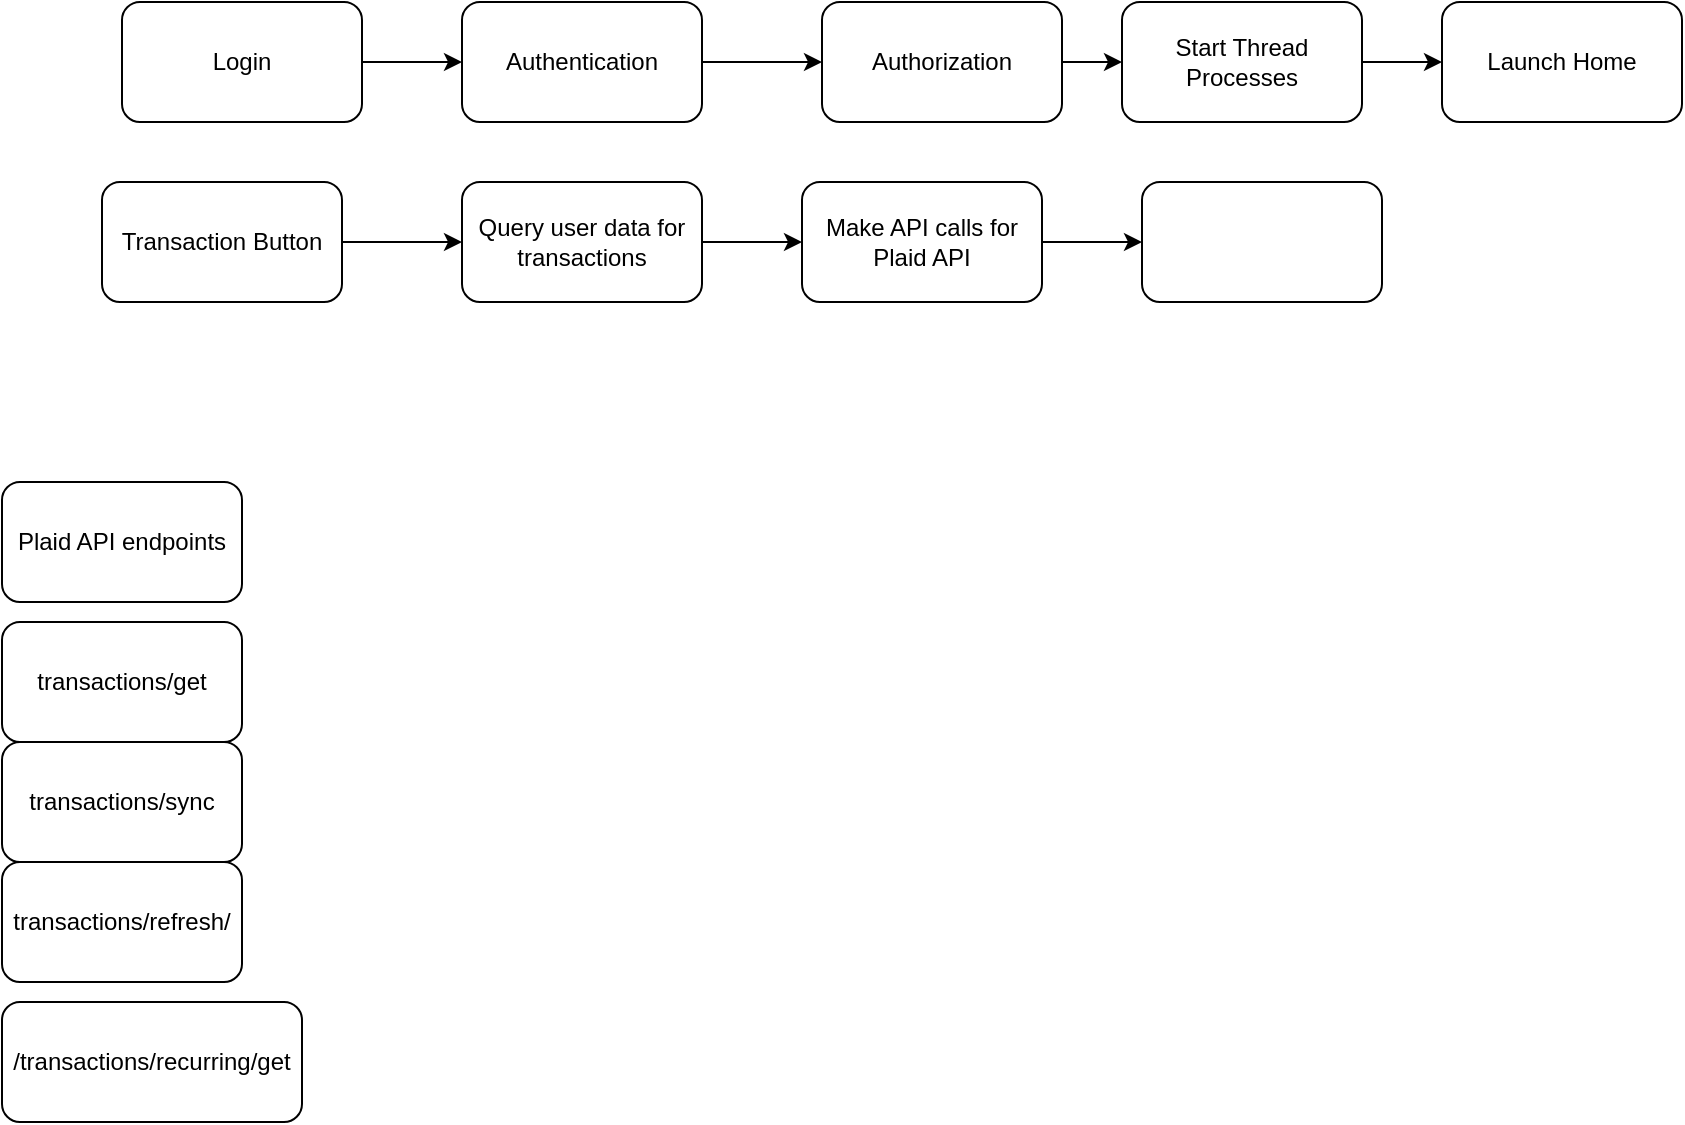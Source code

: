 <mxfile version="22.1.18" type="github">
  <diagram id="C5RBs43oDa-KdzZeNtuy" name="Page-1">
    <mxGraphModel dx="954" dy="536" grid="1" gridSize="10" guides="1" tooltips="1" connect="1" arrows="1" fold="1" page="1" pageScale="1" pageWidth="827" pageHeight="1169" math="0" shadow="0">
      <root>
        <mxCell id="WIyWlLk6GJQsqaUBKTNV-0" />
        <mxCell id="WIyWlLk6GJQsqaUBKTNV-1" parent="WIyWlLk6GJQsqaUBKTNV-0" />
        <mxCell id="3O7Xmyq-LpkWE0VzfRME-1" value="Login" style="rounded=1;whiteSpace=wrap;html=1;" vertex="1" parent="WIyWlLk6GJQsqaUBKTNV-1">
          <mxGeometry x="60" y="140" width="120" height="60" as="geometry" />
        </mxCell>
        <mxCell id="3O7Xmyq-LpkWE0VzfRME-2" value="" style="endArrow=classic;html=1;rounded=0;exitX=1;exitY=0.5;exitDx=0;exitDy=0;" edge="1" parent="WIyWlLk6GJQsqaUBKTNV-1" source="3O7Xmyq-LpkWE0VzfRME-1">
          <mxGeometry width="50" height="50" relative="1" as="geometry">
            <mxPoint x="390" y="300" as="sourcePoint" />
            <mxPoint x="230" y="170" as="targetPoint" />
          </mxGeometry>
        </mxCell>
        <mxCell id="3O7Xmyq-LpkWE0VzfRME-3" value="Authentication" style="rounded=1;whiteSpace=wrap;html=1;" vertex="1" parent="WIyWlLk6GJQsqaUBKTNV-1">
          <mxGeometry x="230" y="140" width="120" height="60" as="geometry" />
        </mxCell>
        <mxCell id="3O7Xmyq-LpkWE0VzfRME-4" value="" style="endArrow=classic;html=1;rounded=0;exitX=1;exitY=0.5;exitDx=0;exitDy=0;" edge="1" parent="WIyWlLk6GJQsqaUBKTNV-1" source="3O7Xmyq-LpkWE0VzfRME-3">
          <mxGeometry width="50" height="50" relative="1" as="geometry">
            <mxPoint x="390" y="300" as="sourcePoint" />
            <mxPoint x="410" y="170" as="targetPoint" />
          </mxGeometry>
        </mxCell>
        <mxCell id="3O7Xmyq-LpkWE0VzfRME-5" value="Authorization" style="rounded=1;whiteSpace=wrap;html=1;" vertex="1" parent="WIyWlLk6GJQsqaUBKTNV-1">
          <mxGeometry x="410" y="140" width="120" height="60" as="geometry" />
        </mxCell>
        <mxCell id="3O7Xmyq-LpkWE0VzfRME-6" value="" style="endArrow=classic;html=1;rounded=0;exitX=1;exitY=0.5;exitDx=0;exitDy=0;" edge="1" parent="WIyWlLk6GJQsqaUBKTNV-1" source="3O7Xmyq-LpkWE0VzfRME-5">
          <mxGeometry width="50" height="50" relative="1" as="geometry">
            <mxPoint x="390" y="300" as="sourcePoint" />
            <mxPoint x="560" y="170" as="targetPoint" />
          </mxGeometry>
        </mxCell>
        <mxCell id="3O7Xmyq-LpkWE0VzfRME-7" value="Start Thread Processes" style="rounded=1;whiteSpace=wrap;html=1;" vertex="1" parent="WIyWlLk6GJQsqaUBKTNV-1">
          <mxGeometry x="560" y="140" width="120" height="60" as="geometry" />
        </mxCell>
        <mxCell id="3O7Xmyq-LpkWE0VzfRME-8" value="" style="endArrow=classic;html=1;rounded=0;exitX=1;exitY=0.5;exitDx=0;exitDy=0;" edge="1" parent="WIyWlLk6GJQsqaUBKTNV-1" source="3O7Xmyq-LpkWE0VzfRME-7" target="3O7Xmyq-LpkWE0VzfRME-9">
          <mxGeometry width="50" height="50" relative="1" as="geometry">
            <mxPoint x="390" y="300" as="sourcePoint" />
            <mxPoint x="730" y="170" as="targetPoint" />
          </mxGeometry>
        </mxCell>
        <mxCell id="3O7Xmyq-LpkWE0VzfRME-9" value="Launch Home" style="rounded=1;whiteSpace=wrap;html=1;" vertex="1" parent="WIyWlLk6GJQsqaUBKTNV-1">
          <mxGeometry x="720" y="140" width="120" height="60" as="geometry" />
        </mxCell>
        <mxCell id="3O7Xmyq-LpkWE0VzfRME-10" value="Transaction Button" style="rounded=1;whiteSpace=wrap;html=1;" vertex="1" parent="WIyWlLk6GJQsqaUBKTNV-1">
          <mxGeometry x="50" y="230" width="120" height="60" as="geometry" />
        </mxCell>
        <mxCell id="3O7Xmyq-LpkWE0VzfRME-11" value="" style="endArrow=classic;html=1;rounded=0;exitX=1;exitY=0.5;exitDx=0;exitDy=0;" edge="1" parent="WIyWlLk6GJQsqaUBKTNV-1" source="3O7Xmyq-LpkWE0VzfRME-10">
          <mxGeometry width="50" height="50" relative="1" as="geometry">
            <mxPoint x="390" y="300" as="sourcePoint" />
            <mxPoint x="230" y="260" as="targetPoint" />
          </mxGeometry>
        </mxCell>
        <mxCell id="3O7Xmyq-LpkWE0VzfRME-12" value="Query user data for transactions" style="rounded=1;whiteSpace=wrap;html=1;" vertex="1" parent="WIyWlLk6GJQsqaUBKTNV-1">
          <mxGeometry x="230" y="230" width="120" height="60" as="geometry" />
        </mxCell>
        <mxCell id="3O7Xmyq-LpkWE0VzfRME-13" value="" style="endArrow=classic;html=1;rounded=0;exitX=1;exitY=0.5;exitDx=0;exitDy=0;" edge="1" parent="WIyWlLk6GJQsqaUBKTNV-1" source="3O7Xmyq-LpkWE0VzfRME-12">
          <mxGeometry width="50" height="50" relative="1" as="geometry">
            <mxPoint x="390" y="300" as="sourcePoint" />
            <mxPoint x="400" y="260" as="targetPoint" />
          </mxGeometry>
        </mxCell>
        <mxCell id="3O7Xmyq-LpkWE0VzfRME-14" value="Make API calls for Plaid API" style="rounded=1;whiteSpace=wrap;html=1;" vertex="1" parent="WIyWlLk6GJQsqaUBKTNV-1">
          <mxGeometry x="400" y="230" width="120" height="60" as="geometry" />
        </mxCell>
        <mxCell id="3O7Xmyq-LpkWE0VzfRME-15" value="" style="endArrow=classic;html=1;rounded=0;exitX=1;exitY=0.5;exitDx=0;exitDy=0;" edge="1" parent="WIyWlLk6GJQsqaUBKTNV-1" source="3O7Xmyq-LpkWE0VzfRME-14">
          <mxGeometry width="50" height="50" relative="1" as="geometry">
            <mxPoint x="390" y="300" as="sourcePoint" />
            <mxPoint x="570" y="260" as="targetPoint" />
          </mxGeometry>
        </mxCell>
        <mxCell id="3O7Xmyq-LpkWE0VzfRME-16" value="" style="rounded=1;whiteSpace=wrap;html=1;" vertex="1" parent="WIyWlLk6GJQsqaUBKTNV-1">
          <mxGeometry x="570" y="230" width="120" height="60" as="geometry" />
        </mxCell>
        <mxCell id="3O7Xmyq-LpkWE0VzfRME-17" value="Plaid API endpoints" style="rounded=1;whiteSpace=wrap;html=1;" vertex="1" parent="WIyWlLk6GJQsqaUBKTNV-1">
          <mxGeometry y="380" width="120" height="60" as="geometry" />
        </mxCell>
        <mxCell id="3O7Xmyq-LpkWE0VzfRME-18" value="transactions/get" style="rounded=1;whiteSpace=wrap;html=1;" vertex="1" parent="WIyWlLk6GJQsqaUBKTNV-1">
          <mxGeometry y="450" width="120" height="60" as="geometry" />
        </mxCell>
        <mxCell id="3O7Xmyq-LpkWE0VzfRME-19" value="transactions/sync" style="rounded=1;whiteSpace=wrap;html=1;" vertex="1" parent="WIyWlLk6GJQsqaUBKTNV-1">
          <mxGeometry y="510" width="120" height="60" as="geometry" />
        </mxCell>
        <mxCell id="3O7Xmyq-LpkWE0VzfRME-20" value="transactions/refresh/" style="rounded=1;whiteSpace=wrap;html=1;" vertex="1" parent="WIyWlLk6GJQsqaUBKTNV-1">
          <mxGeometry y="570" width="120" height="60" as="geometry" />
        </mxCell>
        <mxCell id="3O7Xmyq-LpkWE0VzfRME-21" value="/transactions/recurring/get" style="rounded=1;whiteSpace=wrap;html=1;" vertex="1" parent="WIyWlLk6GJQsqaUBKTNV-1">
          <mxGeometry y="640" width="150" height="60" as="geometry" />
        </mxCell>
      </root>
    </mxGraphModel>
  </diagram>
</mxfile>
